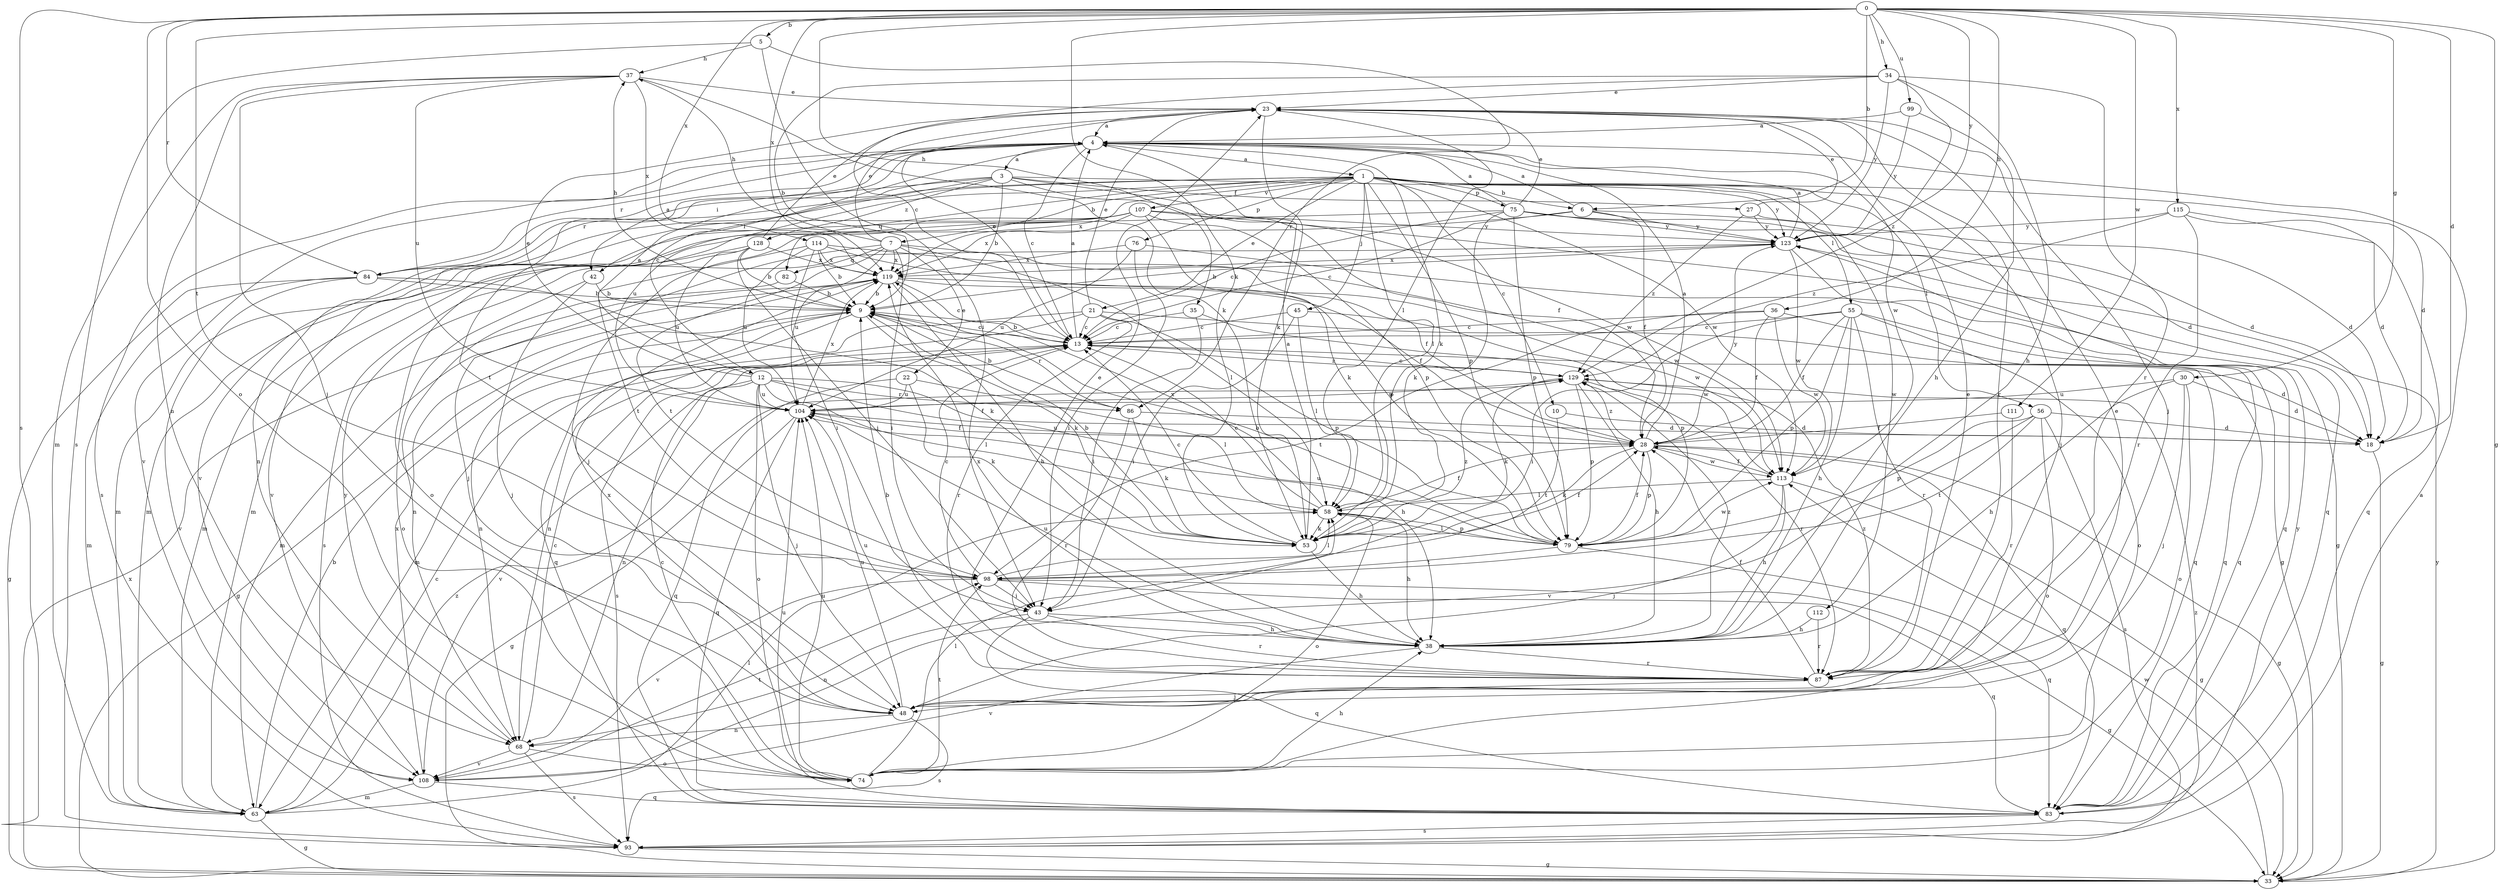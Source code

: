 strict digraph  {
0;
1;
3;
4;
5;
6;
7;
9;
10;
12;
13;
18;
21;
22;
23;
27;
28;
30;
33;
34;
35;
36;
37;
38;
42;
43;
45;
48;
53;
55;
56;
58;
63;
68;
74;
75;
76;
79;
82;
83;
84;
86;
87;
93;
98;
99;
104;
107;
108;
111;
112;
113;
114;
115;
119;
123;
128;
129;
0 -> 5  [label=b];
0 -> 6  [label=b];
0 -> 18  [label=d];
0 -> 30  [label=g];
0 -> 33  [label=g];
0 -> 34  [label=h];
0 -> 35  [label=h];
0 -> 36  [label=h];
0 -> 53  [label=k];
0 -> 74  [label=o];
0 -> 84  [label=r];
0 -> 93  [label=s];
0 -> 98  [label=t];
0 -> 99  [label=u];
0 -> 111  [label=w];
0 -> 114  [label=x];
0 -> 115  [label=x];
0 -> 119  [label=x];
0 -> 123  [label=y];
1 -> 6  [label=b];
1 -> 7  [label=b];
1 -> 10  [label=c];
1 -> 21  [label=e];
1 -> 45  [label=j];
1 -> 48  [label=j];
1 -> 55  [label=l];
1 -> 56  [label=l];
1 -> 58  [label=l];
1 -> 75  [label=p];
1 -> 76  [label=p];
1 -> 79  [label=p];
1 -> 82  [label=q];
1 -> 84  [label=r];
1 -> 104  [label=u];
1 -> 107  [label=v];
1 -> 108  [label=v];
1 -> 112  [label=w];
1 -> 113  [label=w];
1 -> 119  [label=x];
1 -> 123  [label=y];
3 -> 9  [label=b];
3 -> 18  [label=d];
3 -> 27  [label=f];
3 -> 28  [label=f];
3 -> 42  [label=i];
3 -> 68  [label=n];
3 -> 98  [label=t];
3 -> 113  [label=w];
3 -> 128  [label=z];
4 -> 1  [label=a];
4 -> 3  [label=a];
4 -> 12  [label=c];
4 -> 13  [label=c];
4 -> 42  [label=i];
4 -> 53  [label=k];
4 -> 84  [label=r];
4 -> 93  [label=s];
4 -> 108  [label=v];
4 -> 113  [label=w];
5 -> 37  [label=h];
5 -> 43  [label=i];
5 -> 86  [label=r];
5 -> 93  [label=s];
6 -> 4  [label=a];
6 -> 13  [label=c];
6 -> 18  [label=d];
6 -> 28  [label=f];
6 -> 63  [label=m];
6 -> 123  [label=y];
7 -> 22  [label=e];
7 -> 23  [label=e];
7 -> 37  [label=h];
7 -> 43  [label=i];
7 -> 48  [label=j];
7 -> 58  [label=l];
7 -> 82  [label=q];
7 -> 98  [label=t];
7 -> 104  [label=u];
7 -> 113  [label=w];
7 -> 119  [label=x];
9 -> 13  [label=c];
9 -> 33  [label=g];
9 -> 37  [label=h];
9 -> 53  [label=k];
9 -> 68  [label=n];
9 -> 83  [label=q];
9 -> 86  [label=r];
10 -> 18  [label=d];
10 -> 98  [label=t];
12 -> 4  [label=a];
12 -> 23  [label=e];
12 -> 28  [label=f];
12 -> 38  [label=h];
12 -> 48  [label=j];
12 -> 58  [label=l];
12 -> 68  [label=n];
12 -> 74  [label=o];
12 -> 86  [label=r];
12 -> 104  [label=u];
12 -> 108  [label=v];
13 -> 4  [label=a];
13 -> 9  [label=b];
13 -> 18  [label=d];
13 -> 23  [label=e];
13 -> 93  [label=s];
13 -> 129  [label=z];
18 -> 33  [label=g];
21 -> 13  [label=c];
21 -> 23  [label=e];
21 -> 63  [label=m];
21 -> 68  [label=n];
21 -> 79  [label=p];
21 -> 83  [label=q];
21 -> 87  [label=r];
22 -> 53  [label=k];
22 -> 58  [label=l];
22 -> 83  [label=q];
22 -> 104  [label=u];
23 -> 4  [label=a];
23 -> 48  [label=j];
23 -> 53  [label=k];
23 -> 58  [label=l];
23 -> 87  [label=r];
27 -> 18  [label=d];
27 -> 23  [label=e];
27 -> 123  [label=y];
27 -> 129  [label=z];
28 -> 4  [label=a];
28 -> 33  [label=g];
28 -> 53  [label=k];
28 -> 79  [label=p];
28 -> 83  [label=q];
28 -> 104  [label=u];
28 -> 113  [label=w];
28 -> 123  [label=y];
28 -> 129  [label=z];
30 -> 18  [label=d];
30 -> 38  [label=h];
30 -> 48  [label=j];
30 -> 74  [label=o];
30 -> 104  [label=u];
33 -> 113  [label=w];
33 -> 119  [label=x];
33 -> 123  [label=y];
34 -> 9  [label=b];
34 -> 13  [label=c];
34 -> 23  [label=e];
34 -> 38  [label=h];
34 -> 87  [label=r];
34 -> 123  [label=y];
34 -> 129  [label=z];
35 -> 13  [label=c];
35 -> 43  [label=i];
35 -> 79  [label=p];
36 -> 13  [label=c];
36 -> 28  [label=f];
36 -> 83  [label=q];
36 -> 98  [label=t];
36 -> 113  [label=w];
37 -> 23  [label=e];
37 -> 48  [label=j];
37 -> 53  [label=k];
37 -> 63  [label=m];
37 -> 68  [label=n];
37 -> 104  [label=u];
37 -> 119  [label=x];
38 -> 23  [label=e];
38 -> 87  [label=r];
38 -> 104  [label=u];
38 -> 108  [label=v];
38 -> 119  [label=x];
38 -> 129  [label=z];
42 -> 9  [label=b];
42 -> 48  [label=j];
42 -> 74  [label=o];
43 -> 38  [label=h];
43 -> 68  [label=n];
43 -> 83  [label=q];
43 -> 87  [label=r];
45 -> 13  [label=c];
45 -> 43  [label=i];
45 -> 58  [label=l];
45 -> 113  [label=w];
48 -> 23  [label=e];
48 -> 68  [label=n];
48 -> 93  [label=s];
48 -> 104  [label=u];
48 -> 119  [label=x];
53 -> 4  [label=a];
53 -> 9  [label=b];
53 -> 13  [label=c];
53 -> 28  [label=f];
53 -> 38  [label=h];
53 -> 129  [label=z];
55 -> 13  [label=c];
55 -> 28  [label=f];
55 -> 38  [label=h];
55 -> 43  [label=i];
55 -> 74  [label=o];
55 -> 79  [label=p];
55 -> 83  [label=q];
55 -> 87  [label=r];
56 -> 18  [label=d];
56 -> 74  [label=o];
56 -> 79  [label=p];
56 -> 93  [label=s];
56 -> 98  [label=t];
56 -> 108  [label=v];
58 -> 13  [label=c];
58 -> 28  [label=f];
58 -> 38  [label=h];
58 -> 53  [label=k];
58 -> 74  [label=o];
58 -> 79  [label=p];
58 -> 119  [label=x];
63 -> 9  [label=b];
63 -> 13  [label=c];
63 -> 33  [label=g];
63 -> 58  [label=l];
63 -> 129  [label=z];
68 -> 13  [label=c];
68 -> 74  [label=o];
68 -> 93  [label=s];
68 -> 108  [label=v];
68 -> 123  [label=y];
74 -> 13  [label=c];
74 -> 38  [label=h];
74 -> 58  [label=l];
74 -> 98  [label=t];
74 -> 104  [label=u];
75 -> 4  [label=a];
75 -> 13  [label=c];
75 -> 18  [label=d];
75 -> 23  [label=e];
75 -> 53  [label=k];
75 -> 63  [label=m];
75 -> 79  [label=p];
75 -> 83  [label=q];
75 -> 123  [label=y];
76 -> 33  [label=g];
76 -> 43  [label=i];
76 -> 104  [label=u];
76 -> 119  [label=x];
79 -> 9  [label=b];
79 -> 28  [label=f];
79 -> 58  [label=l];
79 -> 83  [label=q];
79 -> 98  [label=t];
79 -> 104  [label=u];
79 -> 113  [label=w];
82 -> 9  [label=b];
82 -> 68  [label=n];
83 -> 93  [label=s];
83 -> 104  [label=u];
83 -> 123  [label=y];
84 -> 4  [label=a];
84 -> 9  [label=b];
84 -> 33  [label=g];
84 -> 53  [label=k];
84 -> 63  [label=m];
84 -> 108  [label=v];
86 -> 9  [label=b];
86 -> 18  [label=d];
86 -> 53  [label=k];
86 -> 87  [label=r];
87 -> 9  [label=b];
87 -> 23  [label=e];
87 -> 28  [label=f];
87 -> 48  [label=j];
87 -> 104  [label=u];
87 -> 129  [label=z];
93 -> 4  [label=a];
93 -> 33  [label=g];
93 -> 129  [label=z];
98 -> 13  [label=c];
98 -> 33  [label=g];
98 -> 43  [label=i];
98 -> 58  [label=l];
98 -> 83  [label=q];
98 -> 108  [label=v];
99 -> 4  [label=a];
99 -> 38  [label=h];
99 -> 123  [label=y];
104 -> 28  [label=f];
104 -> 33  [label=g];
104 -> 83  [label=q];
104 -> 119  [label=x];
107 -> 33  [label=g];
107 -> 48  [label=j];
107 -> 53  [label=k];
107 -> 63  [label=m];
107 -> 74  [label=o];
107 -> 79  [label=p];
107 -> 108  [label=v];
107 -> 119  [label=x];
107 -> 123  [label=y];
108 -> 63  [label=m];
108 -> 83  [label=q];
108 -> 98  [label=t];
108 -> 119  [label=x];
111 -> 28  [label=f];
111 -> 87  [label=r];
112 -> 38  [label=h];
112 -> 87  [label=r];
113 -> 28  [label=f];
113 -> 33  [label=g];
113 -> 38  [label=h];
113 -> 48  [label=j];
113 -> 58  [label=l];
114 -> 9  [label=b];
114 -> 28  [label=f];
114 -> 43  [label=i];
114 -> 79  [label=p];
114 -> 98  [label=t];
114 -> 104  [label=u];
114 -> 119  [label=x];
115 -> 18  [label=d];
115 -> 83  [label=q];
115 -> 87  [label=r];
115 -> 123  [label=y];
115 -> 129  [label=z];
119 -> 9  [label=b];
119 -> 13  [label=c];
119 -> 28  [label=f];
119 -> 38  [label=h];
119 -> 63  [label=m];
119 -> 113  [label=w];
123 -> 4  [label=a];
123 -> 9  [label=b];
123 -> 83  [label=q];
123 -> 113  [label=w];
123 -> 119  [label=x];
128 -> 9  [label=b];
128 -> 23  [label=e];
128 -> 43  [label=i];
128 -> 63  [label=m];
128 -> 93  [label=s];
128 -> 104  [label=u];
128 -> 119  [label=x];
129 -> 13  [label=c];
129 -> 38  [label=h];
129 -> 53  [label=k];
129 -> 79  [label=p];
129 -> 87  [label=r];
129 -> 104  [label=u];
}
